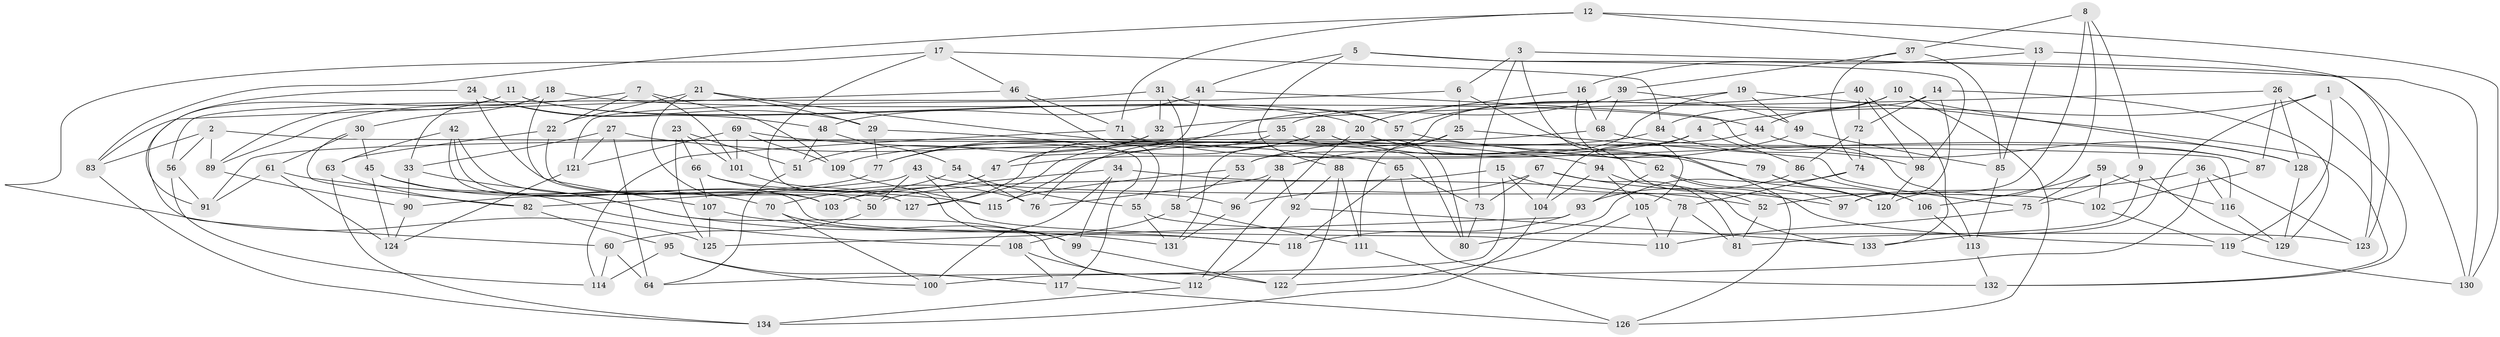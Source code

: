 // coarse degree distribution, {8: 0.12195121951219512, 11: 0.04878048780487805, 10: 0.17073170731707318, 9: 0.14634146341463414, 5: 0.17073170731707318, 7: 0.07317073170731707, 6: 0.12195121951219512, 3: 0.04878048780487805, 4: 0.0975609756097561}
// Generated by graph-tools (version 1.1) at 2025/53/03/04/25 22:53:47]
// undirected, 134 vertices, 268 edges
graph export_dot {
  node [color=gray90,style=filled];
  1;
  2;
  3;
  4;
  5;
  6;
  7;
  8;
  9;
  10;
  11;
  12;
  13;
  14;
  15;
  16;
  17;
  18;
  19;
  20;
  21;
  22;
  23;
  24;
  25;
  26;
  27;
  28;
  29;
  30;
  31;
  32;
  33;
  34;
  35;
  36;
  37;
  38;
  39;
  40;
  41;
  42;
  43;
  44;
  45;
  46;
  47;
  48;
  49;
  50;
  51;
  52;
  53;
  54;
  55;
  56;
  57;
  58;
  59;
  60;
  61;
  62;
  63;
  64;
  65;
  66;
  67;
  68;
  69;
  70;
  71;
  72;
  73;
  74;
  75;
  76;
  77;
  78;
  79;
  80;
  81;
  82;
  83;
  84;
  85;
  86;
  87;
  88;
  89;
  90;
  91;
  92;
  93;
  94;
  95;
  96;
  97;
  98;
  99;
  100;
  101;
  102;
  103;
  104;
  105;
  106;
  107;
  108;
  109;
  110;
  111;
  112;
  113;
  114;
  115;
  116;
  117;
  118;
  119;
  120;
  121;
  122;
  123;
  124;
  125;
  126;
  127;
  128;
  129;
  130;
  131;
  132;
  133;
  134;
  1 -- 123;
  1 -- 4;
  1 -- 119;
  1 -- 133;
  2 -- 56;
  2 -- 116;
  2 -- 83;
  2 -- 89;
  3 -- 130;
  3 -- 6;
  3 -- 73;
  3 -- 105;
  4 -- 104;
  4 -- 47;
  4 -- 86;
  5 -- 88;
  5 -- 130;
  5 -- 41;
  5 -- 98;
  6 -- 121;
  6 -- 25;
  6 -- 52;
  7 -- 101;
  7 -- 89;
  7 -- 22;
  7 -- 109;
  8 -- 97;
  8 -- 120;
  8 -- 37;
  8 -- 9;
  9 -- 129;
  9 -- 81;
  9 -- 75;
  10 -- 84;
  10 -- 44;
  10 -- 128;
  10 -- 126;
  11 -- 20;
  11 -- 57;
  11 -- 89;
  11 -- 60;
  12 -- 130;
  12 -- 71;
  12 -- 83;
  12 -- 13;
  13 -- 16;
  13 -- 85;
  13 -- 123;
  14 -- 129;
  14 -- 72;
  14 -- 97;
  14 -- 131;
  15 -- 104;
  15 -- 100;
  15 -- 50;
  15 -- 52;
  16 -- 20;
  16 -- 68;
  16 -- 126;
  17 -- 99;
  17 -- 125;
  17 -- 84;
  17 -- 46;
  18 -- 44;
  18 -- 30;
  18 -- 33;
  18 -- 107;
  19 -- 49;
  19 -- 35;
  19 -- 132;
  19 -- 53;
  20 -- 112;
  20 -- 79;
  21 -- 22;
  21 -- 29;
  21 -- 103;
  21 -- 80;
  22 -- 63;
  22 -- 127;
  23 -- 66;
  23 -- 125;
  23 -- 51;
  23 -- 101;
  24 -- 29;
  24 -- 91;
  24 -- 50;
  24 -- 48;
  25 -- 38;
  25 -- 111;
  25 -- 75;
  26 -- 128;
  26 -- 32;
  26 -- 132;
  26 -- 87;
  27 -- 64;
  27 -- 65;
  27 -- 121;
  27 -- 33;
  28 -- 76;
  28 -- 77;
  28 -- 120;
  28 -- 62;
  29 -- 117;
  29 -- 77;
  30 -- 45;
  30 -- 82;
  30 -- 61;
  31 -- 58;
  31 -- 57;
  31 -- 56;
  31 -- 32;
  32 -- 51;
  32 -- 47;
  33 -- 131;
  33 -- 90;
  34 -- 99;
  34 -- 78;
  34 -- 103;
  34 -- 100;
  35 -- 77;
  35 -- 127;
  35 -- 80;
  36 -- 64;
  36 -- 123;
  36 -- 52;
  36 -- 116;
  37 -- 39;
  37 -- 74;
  37 -- 85;
  38 -- 96;
  38 -- 76;
  38 -- 92;
  39 -- 49;
  39 -- 127;
  39 -- 68;
  40 -- 133;
  40 -- 98;
  40 -- 72;
  40 -- 57;
  41 -- 113;
  41 -- 48;
  41 -- 47;
  42 -- 122;
  42 -- 118;
  42 -- 63;
  42 -- 103;
  43 -- 50;
  43 -- 102;
  43 -- 110;
  43 -- 82;
  44 -- 115;
  44 -- 128;
  45 -- 108;
  45 -- 70;
  45 -- 124;
  46 -- 71;
  46 -- 83;
  46 -- 55;
  47 -- 103;
  48 -- 54;
  48 -- 51;
  49 -- 53;
  49 -- 85;
  50 -- 60;
  51 -- 64;
  52 -- 81;
  53 -- 58;
  53 -- 115;
  54 -- 70;
  54 -- 76;
  54 -- 55;
  55 -- 131;
  55 -- 123;
  56 -- 91;
  56 -- 114;
  57 -- 79;
  58 -- 108;
  58 -- 111;
  59 -- 102;
  59 -- 116;
  59 -- 75;
  59 -- 106;
  60 -- 114;
  60 -- 64;
  61 -- 115;
  61 -- 124;
  61 -- 91;
  62 -- 97;
  62 -- 93;
  62 -- 119;
  63 -- 134;
  63 -- 82;
  65 -- 132;
  65 -- 118;
  65 -- 73;
  66 -- 107;
  66 -- 96;
  66 -- 76;
  67 -- 73;
  67 -- 97;
  67 -- 96;
  67 -- 81;
  68 -- 91;
  68 -- 87;
  69 -- 94;
  69 -- 101;
  69 -- 109;
  69 -- 121;
  70 -- 99;
  70 -- 100;
  71 -- 114;
  71 -- 87;
  72 -- 74;
  72 -- 86;
  73 -- 80;
  74 -- 80;
  74 -- 78;
  75 -- 110;
  77 -- 90;
  78 -- 81;
  78 -- 110;
  79 -- 120;
  79 -- 106;
  82 -- 95;
  83 -- 134;
  84 -- 98;
  84 -- 109;
  85 -- 113;
  86 -- 106;
  86 -- 93;
  87 -- 102;
  88 -- 111;
  88 -- 92;
  88 -- 122;
  89 -- 90;
  90 -- 124;
  92 -- 112;
  92 -- 133;
  93 -- 125;
  93 -- 118;
  94 -- 133;
  94 -- 105;
  94 -- 104;
  95 -- 114;
  95 -- 117;
  95 -- 100;
  96 -- 131;
  98 -- 120;
  99 -- 122;
  101 -- 127;
  102 -- 119;
  104 -- 134;
  105 -- 122;
  105 -- 110;
  106 -- 113;
  107 -- 125;
  107 -- 118;
  108 -- 112;
  108 -- 117;
  109 -- 115;
  111 -- 126;
  112 -- 134;
  113 -- 132;
  116 -- 129;
  117 -- 126;
  119 -- 130;
  121 -- 124;
  128 -- 129;
}
